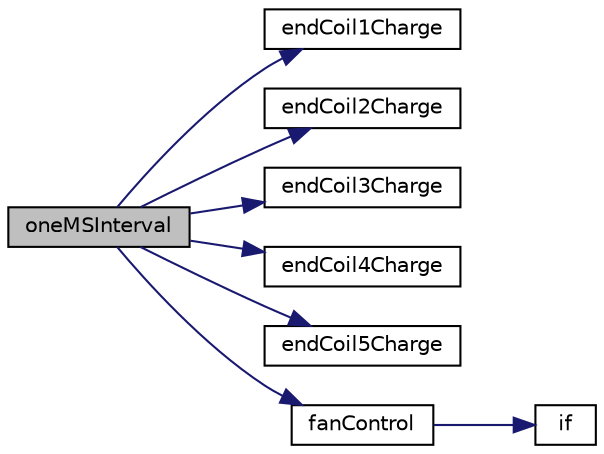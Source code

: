 digraph "oneMSInterval"
{
 // LATEX_PDF_SIZE
  edge [fontname="Helvetica",fontsize="10",labelfontname="Helvetica",labelfontsize="10"];
  node [fontname="Helvetica",fontsize="10",shape=record];
  rankdir="LR";
  Node1 [label="oneMSInterval",height=0.2,width=0.4,color="black", fillcolor="grey75", style="filled", fontcolor="black",tooltip=" "];
  Node1 -> Node2 [color="midnightblue",fontsize="10",style="solid",fontname="Helvetica"];
  Node2 [label="endCoil1Charge",height=0.2,width=0.4,color="black", fillcolor="white", style="filled",URL="$scheduled_i_o_8h.html#ad7e35a10f2e2961c345180ad47d5e5de",tooltip=" "];
  Node1 -> Node3 [color="midnightblue",fontsize="10",style="solid",fontname="Helvetica"];
  Node3 [label="endCoil2Charge",height=0.2,width=0.4,color="black", fillcolor="white", style="filled",URL="$scheduled_i_o_8h.html#a6805d98db9948de052d0ae7a82ef1e96",tooltip=" "];
  Node1 -> Node4 [color="midnightblue",fontsize="10",style="solid",fontname="Helvetica"];
  Node4 [label="endCoil3Charge",height=0.2,width=0.4,color="black", fillcolor="white", style="filled",URL="$scheduled_i_o_8h.html#a6145292aa56773025108b2ecd22444c2",tooltip=" "];
  Node1 -> Node5 [color="midnightblue",fontsize="10",style="solid",fontname="Helvetica"];
  Node5 [label="endCoil4Charge",height=0.2,width=0.4,color="black", fillcolor="white", style="filled",URL="$scheduled_i_o_8h.html#afdfbcd505571589eca16cf40fdd71431",tooltip=" "];
  Node1 -> Node6 [color="midnightblue",fontsize="10",style="solid",fontname="Helvetica"];
  Node6 [label="endCoil5Charge",height=0.2,width=0.4,color="black", fillcolor="white", style="filled",URL="$scheduled_i_o_8h.html#a9516aeb60f621698eb9357f6f283b35c",tooltip=" "];
  Node1 -> Node7 [color="midnightblue",fontsize="10",style="solid",fontname="Helvetica"];
  Node7 [label="fanControl",height=0.2,width=0.4,color="black", fillcolor="white", style="filled",URL="$auxiliaries_8h.html#a97099627dc27a644e66c95e1edb91aa1",tooltip=" "];
  Node7 -> Node8 [color="midnightblue",fontsize="10",style="solid",fontname="Helvetica"];
  Node8 [label="if",height=0.2,width=0.4,color="black", fillcolor="white", style="filled",URL="$speeduino_8ino.html#a70776f42120fc7ae97e61dd37d0c97b1",tooltip=" "];
}

